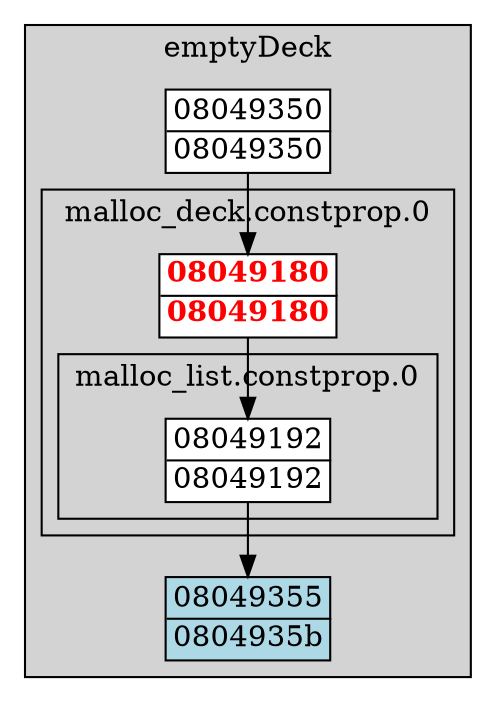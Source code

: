 digraph G {
node[fillcolor=white style="filled,solid" shape=none margin=0];
"08049180_08049350" -> "08049192_08049180_08049350";
"08049192_08049180_08049350" -> "08049355";
"08049350" -> "08049180_08049350";
subgraph "cluster_emptyDeck" {
  style="filled,solid";
  color=black;
  fillcolor=lightgrey;
  label="emptyDeck";"08049355" [label=<<TABLE BORDER="1" CELLBORDER="0" CELLSPACING="0"><TR><TD>08049355</TD></TR><HR/><TR><TD>0804935b</TD></TR></TABLE>> fillcolor=lightblue];
  "08049350" [label=<<TABLE BORDER="1" CELLBORDER="0" CELLSPACING="0"><TR><TD>08049350</TD></TR><HR/><TR><TD>08049350</TD></TR></TABLE>>];
  subgraph "cluster_malloc_deck.constprop.0_08049350" {
    style="filled,solid";
    color=black;
    fillcolor=lightgrey;
    label="malloc_deck.constprop.0";"08049180_08049350" [label=<<TABLE BORDER="1" CELLBORDER="0" CELLSPACING="0"><TR><TD><FONT COLOR="red"><B>08049180</B></FONT></TD></TR><HR/><TR><TD><FONT COLOR="red"><B>08049180</B></FONT></TD></TR></TABLE>>];
    subgraph "cluster_malloc_list.constprop.0_08049180_08049350" {
      style="filled,solid";
      color=black;
      fillcolor=lightgrey;
      label="malloc_list.constprop.0";"08049192_08049180_08049350" [label=<<TABLE BORDER="1" CELLBORDER="0" CELLSPACING="0"><TR><TD>08049192</TD></TR><HR/><TR><TD>08049192</TD></TR></TABLE>>];
      }
}
}

}
